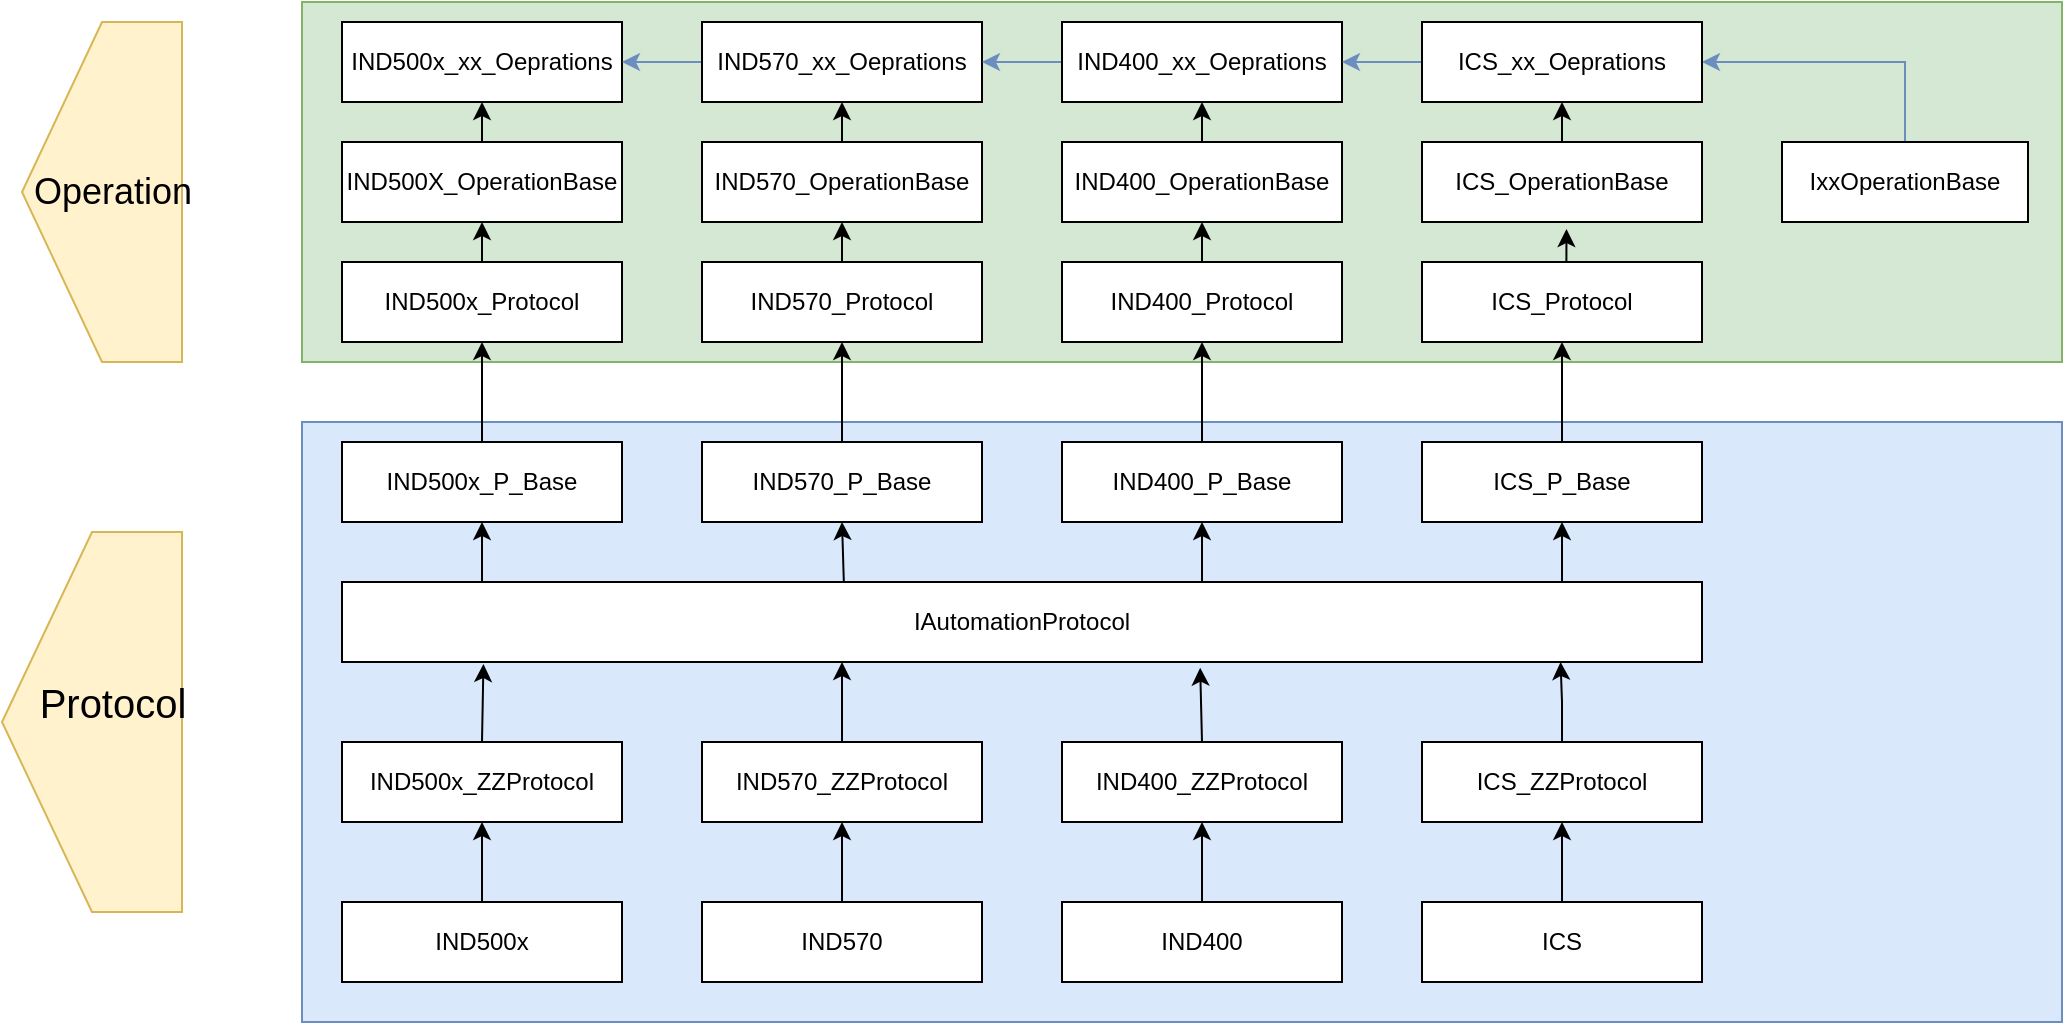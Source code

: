 <mxfile version="20.2.0" type="github">
  <diagram id="ZTMRkwRH3Y6STqkpY4_5" name="第 1 页">
    <mxGraphModel dx="1944" dy="723" grid="1" gridSize="10" guides="1" tooltips="1" connect="1" arrows="1" fold="1" page="1" pageScale="1" pageWidth="827" pageHeight="1169" math="0" shadow="0">
      <root>
        <mxCell id="0" />
        <mxCell id="1" parent="0" />
        <mxCell id="6fKO2jBU-R8SY8L-EKMl-99" value="" style="rounded=0;whiteSpace=wrap;html=1;fillColor=#dae8fc;strokeColor=#6c8ebf;" vertex="1" parent="1">
          <mxGeometry x="40" y="360" width="880" height="300" as="geometry" />
        </mxCell>
        <mxCell id="6fKO2jBU-R8SY8L-EKMl-82" value="" style="rounded=0;whiteSpace=wrap;html=1;fillColor=#d5e8d4;strokeColor=#82b366;" vertex="1" parent="1">
          <mxGeometry x="40" y="150" width="880" height="180" as="geometry" />
        </mxCell>
        <mxCell id="6fKO2jBU-R8SY8L-EKMl-38" style="edgeStyle=orthogonalEdgeStyle;rounded=0;orthogonalLoop=1;jettySize=auto;html=1;exitX=0.5;exitY=0;exitDx=0;exitDy=0;entryX=0.5;entryY=1;entryDx=0;entryDy=0;" edge="1" parent="1" source="6fKO2jBU-R8SY8L-EKMl-87" target="6fKO2jBU-R8SY8L-EKMl-10">
          <mxGeometry relative="1" as="geometry">
            <mxPoint x="130" y="560" as="sourcePoint" />
          </mxGeometry>
        </mxCell>
        <mxCell id="6fKO2jBU-R8SY8L-EKMl-40" style="edgeStyle=orthogonalEdgeStyle;rounded=0;orthogonalLoop=1;jettySize=auto;html=1;exitX=0.5;exitY=0;exitDx=0;exitDy=0;entryX=0.5;entryY=1;entryDx=0;entryDy=0;" edge="1" parent="1" source="6fKO2jBU-R8SY8L-EKMl-88" target="6fKO2jBU-R8SY8L-EKMl-11">
          <mxGeometry relative="1" as="geometry">
            <mxPoint x="310" y="560" as="sourcePoint" />
          </mxGeometry>
        </mxCell>
        <mxCell id="6fKO2jBU-R8SY8L-EKMl-43" style="edgeStyle=orthogonalEdgeStyle;rounded=0;orthogonalLoop=1;jettySize=auto;html=1;entryX=0.5;entryY=1;entryDx=0;entryDy=0;" edge="1" parent="1" source="6fKO2jBU-R8SY8L-EKMl-86" target="6fKO2jBU-R8SY8L-EKMl-12">
          <mxGeometry relative="1" as="geometry">
            <mxPoint x="490" y="560" as="sourcePoint" />
          </mxGeometry>
        </mxCell>
        <mxCell id="6fKO2jBU-R8SY8L-EKMl-44" style="edgeStyle=orthogonalEdgeStyle;rounded=0;orthogonalLoop=1;jettySize=auto;html=1;exitX=0.5;exitY=0;exitDx=0;exitDy=0;entryX=0.5;entryY=1;entryDx=0;entryDy=0;" edge="1" parent="1" source="6fKO2jBU-R8SY8L-EKMl-85" target="6fKO2jBU-R8SY8L-EKMl-13">
          <mxGeometry relative="1" as="geometry">
            <mxPoint x="670" y="560" as="sourcePoint" />
          </mxGeometry>
        </mxCell>
        <mxCell id="6fKO2jBU-R8SY8L-EKMl-49" style="edgeStyle=orthogonalEdgeStyle;rounded=0;orthogonalLoop=1;jettySize=auto;html=1;exitX=0.5;exitY=0;exitDx=0;exitDy=0;entryX=0.104;entryY=1.025;entryDx=0;entryDy=0;entryPerimeter=0;" edge="1" parent="1" source="6fKO2jBU-R8SY8L-EKMl-10" target="6fKO2jBU-R8SY8L-EKMl-14">
          <mxGeometry relative="1" as="geometry" />
        </mxCell>
        <mxCell id="6fKO2jBU-R8SY8L-EKMl-10" value="IND500x_ZZProtocol" style="rounded=0;whiteSpace=wrap;html=1;" vertex="1" parent="1">
          <mxGeometry x="60" y="520" width="140" height="40" as="geometry" />
        </mxCell>
        <mxCell id="6fKO2jBU-R8SY8L-EKMl-47" style="edgeStyle=orthogonalEdgeStyle;rounded=0;orthogonalLoop=1;jettySize=auto;html=1;" edge="1" parent="1">
          <mxGeometry relative="1" as="geometry">
            <mxPoint x="310" y="530" as="sourcePoint" />
            <mxPoint x="310" y="480" as="targetPoint" />
          </mxGeometry>
        </mxCell>
        <mxCell id="6fKO2jBU-R8SY8L-EKMl-11" value="IND570_ZZProtocol" style="rounded=0;whiteSpace=wrap;html=1;" vertex="1" parent="1">
          <mxGeometry x="240" y="520" width="140" height="40" as="geometry" />
        </mxCell>
        <mxCell id="6fKO2jBU-R8SY8L-EKMl-46" style="edgeStyle=orthogonalEdgeStyle;rounded=0;orthogonalLoop=1;jettySize=auto;html=1;exitX=0.5;exitY=0;exitDx=0;exitDy=0;entryX=0.631;entryY=1.071;entryDx=0;entryDy=0;entryPerimeter=0;" edge="1" parent="1" source="6fKO2jBU-R8SY8L-EKMl-12" target="6fKO2jBU-R8SY8L-EKMl-14">
          <mxGeometry relative="1" as="geometry">
            <mxPoint x="500" y="490" as="targetPoint" />
          </mxGeometry>
        </mxCell>
        <mxCell id="6fKO2jBU-R8SY8L-EKMl-12" value="IND400_ZZProtocol" style="rounded=0;whiteSpace=wrap;html=1;" vertex="1" parent="1">
          <mxGeometry x="420" y="520" width="140" height="40" as="geometry" />
        </mxCell>
        <mxCell id="6fKO2jBU-R8SY8L-EKMl-45" style="edgeStyle=orthogonalEdgeStyle;rounded=0;orthogonalLoop=1;jettySize=auto;html=1;exitX=0.5;exitY=0;exitDx=0;exitDy=0;entryX=0.896;entryY=1;entryDx=0;entryDy=0;entryPerimeter=0;" edge="1" parent="1" source="6fKO2jBU-R8SY8L-EKMl-13" target="6fKO2jBU-R8SY8L-EKMl-14">
          <mxGeometry relative="1" as="geometry" />
        </mxCell>
        <mxCell id="6fKO2jBU-R8SY8L-EKMl-13" value="ICS_ZZProtocol" style="rounded=0;whiteSpace=wrap;html=1;" vertex="1" parent="1">
          <mxGeometry x="600" y="520" width="140" height="40" as="geometry" />
        </mxCell>
        <mxCell id="6fKO2jBU-R8SY8L-EKMl-14" value="IAutomationProtocol" style="rounded=0;whiteSpace=wrap;html=1;" vertex="1" parent="1">
          <mxGeometry x="60" y="440" width="680" height="40" as="geometry" />
        </mxCell>
        <mxCell id="6fKO2jBU-R8SY8L-EKMl-51" style="edgeStyle=orthogonalEdgeStyle;rounded=0;orthogonalLoop=1;jettySize=auto;html=1;entryX=0.5;entryY=1;entryDx=0;entryDy=0;" edge="1" parent="1" target="6fKO2jBU-R8SY8L-EKMl-15">
          <mxGeometry relative="1" as="geometry">
            <mxPoint x="145" y="440" as="sourcePoint" />
          </mxGeometry>
        </mxCell>
        <mxCell id="6fKO2jBU-R8SY8L-EKMl-57" value="" style="edgeStyle=orthogonalEdgeStyle;rounded=0;orthogonalLoop=1;jettySize=auto;html=1;entryX=0.5;entryY=1;entryDx=0;entryDy=0;" edge="1" parent="1" source="6fKO2jBU-R8SY8L-EKMl-15" target="6fKO2jBU-R8SY8L-EKMl-19">
          <mxGeometry relative="1" as="geometry" />
        </mxCell>
        <mxCell id="6fKO2jBU-R8SY8L-EKMl-15" value="IND500x_P_Base" style="rounded=0;whiteSpace=wrap;html=1;" vertex="1" parent="1">
          <mxGeometry x="60" y="370" width="140" height="40" as="geometry" />
        </mxCell>
        <mxCell id="6fKO2jBU-R8SY8L-EKMl-54" style="edgeStyle=orthogonalEdgeStyle;rounded=0;orthogonalLoop=1;jettySize=auto;html=1;exitX=0.369;exitY=-0.003;exitDx=0;exitDy=0;entryX=0.5;entryY=1;entryDx=0;entryDy=0;exitPerimeter=0;" edge="1" parent="1" source="6fKO2jBU-R8SY8L-EKMl-14" target="6fKO2jBU-R8SY8L-EKMl-16">
          <mxGeometry relative="1" as="geometry" />
        </mxCell>
        <mxCell id="6fKO2jBU-R8SY8L-EKMl-60" style="edgeStyle=orthogonalEdgeStyle;rounded=0;orthogonalLoop=1;jettySize=auto;html=1;exitX=0.5;exitY=0;exitDx=0;exitDy=0;entryX=0.5;entryY=1;entryDx=0;entryDy=0;" edge="1" parent="1" source="6fKO2jBU-R8SY8L-EKMl-16" target="6fKO2jBU-R8SY8L-EKMl-21">
          <mxGeometry relative="1" as="geometry" />
        </mxCell>
        <mxCell id="6fKO2jBU-R8SY8L-EKMl-16" value="IND570_P_Base" style="rounded=0;whiteSpace=wrap;html=1;" vertex="1" parent="1">
          <mxGeometry x="240" y="370" width="140" height="40" as="geometry" />
        </mxCell>
        <mxCell id="6fKO2jBU-R8SY8L-EKMl-61" style="edgeStyle=orthogonalEdgeStyle;rounded=0;orthogonalLoop=1;jettySize=auto;html=1;exitX=0.5;exitY=0;exitDx=0;exitDy=0;entryX=0.5;entryY=1;entryDx=0;entryDy=0;" edge="1" parent="1" source="6fKO2jBU-R8SY8L-EKMl-17" target="6fKO2jBU-R8SY8L-EKMl-22">
          <mxGeometry relative="1" as="geometry" />
        </mxCell>
        <mxCell id="6fKO2jBU-R8SY8L-EKMl-98" style="edgeStyle=orthogonalEdgeStyle;rounded=0;orthogonalLoop=1;jettySize=auto;html=1;entryX=0.5;entryY=1;entryDx=0;entryDy=0;" edge="1" parent="1" target="6fKO2jBU-R8SY8L-EKMl-17">
          <mxGeometry relative="1" as="geometry">
            <mxPoint x="490" y="440" as="sourcePoint" />
            <Array as="points">
              <mxPoint x="493" y="440" />
              <mxPoint x="490" y="440" />
            </Array>
          </mxGeometry>
        </mxCell>
        <mxCell id="6fKO2jBU-R8SY8L-EKMl-17" value="IND400_P_Base" style="rounded=0;whiteSpace=wrap;html=1;" vertex="1" parent="1">
          <mxGeometry x="420" y="370" width="140" height="40" as="geometry" />
        </mxCell>
        <mxCell id="6fKO2jBU-R8SY8L-EKMl-56" style="edgeStyle=orthogonalEdgeStyle;rounded=0;orthogonalLoop=1;jettySize=auto;html=1;exitX=0.902;exitY=0;exitDx=0;exitDy=0;entryX=0.5;entryY=1;entryDx=0;entryDy=0;exitPerimeter=0;" edge="1" parent="1" source="6fKO2jBU-R8SY8L-EKMl-14" target="6fKO2jBU-R8SY8L-EKMl-18">
          <mxGeometry relative="1" as="geometry" />
        </mxCell>
        <mxCell id="6fKO2jBU-R8SY8L-EKMl-62" style="edgeStyle=orthogonalEdgeStyle;rounded=0;orthogonalLoop=1;jettySize=auto;html=1;exitX=0.5;exitY=0;exitDx=0;exitDy=0;entryX=0.5;entryY=1;entryDx=0;entryDy=0;" edge="1" parent="1" source="6fKO2jBU-R8SY8L-EKMl-18" target="6fKO2jBU-R8SY8L-EKMl-23">
          <mxGeometry relative="1" as="geometry" />
        </mxCell>
        <mxCell id="6fKO2jBU-R8SY8L-EKMl-18" value="ICS_P_Base" style="rounded=0;whiteSpace=wrap;html=1;" vertex="1" parent="1">
          <mxGeometry x="600" y="370" width="140" height="40" as="geometry" />
        </mxCell>
        <mxCell id="6fKO2jBU-R8SY8L-EKMl-66" style="edgeStyle=orthogonalEdgeStyle;rounded=0;orthogonalLoop=1;jettySize=auto;html=1;exitX=0.5;exitY=0;exitDx=0;exitDy=0;entryX=0.5;entryY=1;entryDx=0;entryDy=0;" edge="1" parent="1" source="6fKO2jBU-R8SY8L-EKMl-19" target="6fKO2jBU-R8SY8L-EKMl-24">
          <mxGeometry relative="1" as="geometry" />
        </mxCell>
        <mxCell id="6fKO2jBU-R8SY8L-EKMl-19" value="IND500x_Protocol" style="rounded=0;whiteSpace=wrap;html=1;" vertex="1" parent="1">
          <mxGeometry x="60" y="280" width="140" height="40" as="geometry" />
        </mxCell>
        <mxCell id="6fKO2jBU-R8SY8L-EKMl-65" style="edgeStyle=orthogonalEdgeStyle;rounded=0;orthogonalLoop=1;jettySize=auto;html=1;exitX=0.5;exitY=0;exitDx=0;exitDy=0;entryX=0.5;entryY=1;entryDx=0;entryDy=0;" edge="1" parent="1" source="6fKO2jBU-R8SY8L-EKMl-21" target="6fKO2jBU-R8SY8L-EKMl-25">
          <mxGeometry relative="1" as="geometry" />
        </mxCell>
        <mxCell id="6fKO2jBU-R8SY8L-EKMl-21" value="IND570_Protocol" style="rounded=0;whiteSpace=wrap;html=1;" vertex="1" parent="1">
          <mxGeometry x="240" y="280" width="140" height="40" as="geometry" />
        </mxCell>
        <mxCell id="6fKO2jBU-R8SY8L-EKMl-64" style="edgeStyle=orthogonalEdgeStyle;rounded=0;orthogonalLoop=1;jettySize=auto;html=1;exitX=0.5;exitY=0;exitDx=0;exitDy=0;entryX=0.5;entryY=1;entryDx=0;entryDy=0;" edge="1" parent="1" source="6fKO2jBU-R8SY8L-EKMl-22" target="6fKO2jBU-R8SY8L-EKMl-26">
          <mxGeometry relative="1" as="geometry" />
        </mxCell>
        <mxCell id="6fKO2jBU-R8SY8L-EKMl-22" value="IND400_Protocol" style="rounded=0;whiteSpace=wrap;html=1;" vertex="1" parent="1">
          <mxGeometry x="420" y="280" width="140" height="40" as="geometry" />
        </mxCell>
        <mxCell id="6fKO2jBU-R8SY8L-EKMl-63" style="edgeStyle=orthogonalEdgeStyle;rounded=0;orthogonalLoop=1;jettySize=auto;html=1;exitX=0.5;exitY=0;exitDx=0;exitDy=0;entryX=0.516;entryY=1.088;entryDx=0;entryDy=0;entryPerimeter=0;" edge="1" parent="1" source="6fKO2jBU-R8SY8L-EKMl-23" target="6fKO2jBU-R8SY8L-EKMl-27">
          <mxGeometry relative="1" as="geometry" />
        </mxCell>
        <mxCell id="6fKO2jBU-R8SY8L-EKMl-23" value="ICS_Protocol" style="rounded=0;whiteSpace=wrap;html=1;" vertex="1" parent="1">
          <mxGeometry x="600" y="280" width="140" height="40" as="geometry" />
        </mxCell>
        <mxCell id="6fKO2jBU-R8SY8L-EKMl-73" style="edgeStyle=orthogonalEdgeStyle;rounded=0;orthogonalLoop=1;jettySize=auto;html=1;exitX=0.5;exitY=0;exitDx=0;exitDy=0;entryX=0.5;entryY=1;entryDx=0;entryDy=0;" edge="1" parent="1" source="6fKO2jBU-R8SY8L-EKMl-24" target="6fKO2jBU-R8SY8L-EKMl-67">
          <mxGeometry relative="1" as="geometry" />
        </mxCell>
        <mxCell id="6fKO2jBU-R8SY8L-EKMl-24" value="IND500X_OperationBase" style="rounded=0;whiteSpace=wrap;html=1;" vertex="1" parent="1">
          <mxGeometry x="60" y="220" width="140" height="40" as="geometry" />
        </mxCell>
        <mxCell id="6fKO2jBU-R8SY8L-EKMl-74" style="edgeStyle=orthogonalEdgeStyle;rounded=0;orthogonalLoop=1;jettySize=auto;html=1;exitX=0.5;exitY=0;exitDx=0;exitDy=0;entryX=0.5;entryY=1;entryDx=0;entryDy=0;" edge="1" parent="1" source="6fKO2jBU-R8SY8L-EKMl-25" target="6fKO2jBU-R8SY8L-EKMl-68">
          <mxGeometry relative="1" as="geometry" />
        </mxCell>
        <mxCell id="6fKO2jBU-R8SY8L-EKMl-25" value="IND570_OperationBase" style="rounded=0;whiteSpace=wrap;html=1;" vertex="1" parent="1">
          <mxGeometry x="240" y="220" width="140" height="40" as="geometry" />
        </mxCell>
        <mxCell id="6fKO2jBU-R8SY8L-EKMl-75" style="edgeStyle=orthogonalEdgeStyle;rounded=0;orthogonalLoop=1;jettySize=auto;html=1;exitX=0.5;exitY=0;exitDx=0;exitDy=0;entryX=0.5;entryY=1;entryDx=0;entryDy=0;" edge="1" parent="1" source="6fKO2jBU-R8SY8L-EKMl-26" target="6fKO2jBU-R8SY8L-EKMl-69">
          <mxGeometry relative="1" as="geometry" />
        </mxCell>
        <mxCell id="6fKO2jBU-R8SY8L-EKMl-26" value="IND400_OperationBase" style="rounded=0;whiteSpace=wrap;html=1;" vertex="1" parent="1">
          <mxGeometry x="420" y="220" width="140" height="40" as="geometry" />
        </mxCell>
        <mxCell id="6fKO2jBU-R8SY8L-EKMl-76" style="edgeStyle=orthogonalEdgeStyle;rounded=0;orthogonalLoop=1;jettySize=auto;html=1;exitX=0.5;exitY=0;exitDx=0;exitDy=0;entryX=0.5;entryY=1;entryDx=0;entryDy=0;" edge="1" parent="1" source="6fKO2jBU-R8SY8L-EKMl-27" target="6fKO2jBU-R8SY8L-EKMl-70">
          <mxGeometry relative="1" as="geometry" />
        </mxCell>
        <mxCell id="6fKO2jBU-R8SY8L-EKMl-27" value="ICS_OperationBase" style="rounded=0;whiteSpace=wrap;html=1;" vertex="1" parent="1">
          <mxGeometry x="600" y="220" width="140" height="40" as="geometry" />
        </mxCell>
        <mxCell id="6fKO2jBU-R8SY8L-EKMl-77" style="edgeStyle=orthogonalEdgeStyle;rounded=0;orthogonalLoop=1;jettySize=auto;html=1;exitX=0.5;exitY=0;exitDx=0;exitDy=0;entryX=1;entryY=0.5;entryDx=0;entryDy=0;fillColor=#dae8fc;strokeColor=#6c8ebf;" edge="1" parent="1" source="6fKO2jBU-R8SY8L-EKMl-30" target="6fKO2jBU-R8SY8L-EKMl-70">
          <mxGeometry relative="1" as="geometry" />
        </mxCell>
        <mxCell id="6fKO2jBU-R8SY8L-EKMl-30" value="IxxOperationBase" style="rounded=0;whiteSpace=wrap;html=1;" vertex="1" parent="1">
          <mxGeometry x="780" y="220" width="123" height="40" as="geometry" />
        </mxCell>
        <mxCell id="6fKO2jBU-R8SY8L-EKMl-67" value="IND500x_xx_Oeprations" style="rounded=0;whiteSpace=wrap;html=1;" vertex="1" parent="1">
          <mxGeometry x="60" y="160" width="140" height="40" as="geometry" />
        </mxCell>
        <mxCell id="6fKO2jBU-R8SY8L-EKMl-80" value="" style="edgeStyle=orthogonalEdgeStyle;rounded=0;orthogonalLoop=1;jettySize=auto;html=1;fillColor=#dae8fc;strokeColor=#6c8ebf;" edge="1" parent="1" source="6fKO2jBU-R8SY8L-EKMl-68" target="6fKO2jBU-R8SY8L-EKMl-67">
          <mxGeometry relative="1" as="geometry" />
        </mxCell>
        <mxCell id="6fKO2jBU-R8SY8L-EKMl-68" value="IND570_xx_Oeprations" style="rounded=0;whiteSpace=wrap;html=1;" vertex="1" parent="1">
          <mxGeometry x="240" y="160" width="140" height="40" as="geometry" />
        </mxCell>
        <mxCell id="6fKO2jBU-R8SY8L-EKMl-79" value="" style="edgeStyle=orthogonalEdgeStyle;rounded=0;orthogonalLoop=1;jettySize=auto;html=1;fillColor=#dae8fc;strokeColor=#6c8ebf;" edge="1" parent="1" source="6fKO2jBU-R8SY8L-EKMl-69" target="6fKO2jBU-R8SY8L-EKMl-68">
          <mxGeometry relative="1" as="geometry" />
        </mxCell>
        <mxCell id="6fKO2jBU-R8SY8L-EKMl-69" value="IND400_xx_Oeprations" style="rounded=0;whiteSpace=wrap;html=1;" vertex="1" parent="1">
          <mxGeometry x="420" y="160" width="140" height="40" as="geometry" />
        </mxCell>
        <mxCell id="6fKO2jBU-R8SY8L-EKMl-78" value="" style="edgeStyle=orthogonalEdgeStyle;rounded=0;orthogonalLoop=1;jettySize=auto;html=1;fillColor=#dae8fc;strokeColor=#6c8ebf;" edge="1" parent="1" source="6fKO2jBU-R8SY8L-EKMl-70" target="6fKO2jBU-R8SY8L-EKMl-69">
          <mxGeometry relative="1" as="geometry" />
        </mxCell>
        <mxCell id="6fKO2jBU-R8SY8L-EKMl-70" value="ICS_xx_Oeprations" style="rounded=0;whiteSpace=wrap;html=1;" vertex="1" parent="1">
          <mxGeometry x="600" y="160" width="140" height="40" as="geometry" />
        </mxCell>
        <mxCell id="6fKO2jBU-R8SY8L-EKMl-85" value="ICS" style="rounded=0;whiteSpace=wrap;html=1;" vertex="1" parent="1">
          <mxGeometry x="600" y="600" width="140" height="40" as="geometry" />
        </mxCell>
        <mxCell id="6fKO2jBU-R8SY8L-EKMl-86" value="IND400" style="rounded=0;whiteSpace=wrap;html=1;" vertex="1" parent="1">
          <mxGeometry x="420" y="600" width="140" height="40" as="geometry" />
        </mxCell>
        <mxCell id="6fKO2jBU-R8SY8L-EKMl-87" value="IND500x" style="rounded=0;whiteSpace=wrap;html=1;" vertex="1" parent="1">
          <mxGeometry x="60" y="600" width="140" height="40" as="geometry" />
        </mxCell>
        <mxCell id="6fKO2jBU-R8SY8L-EKMl-88" value="IND570" style="rounded=0;whiteSpace=wrap;html=1;" vertex="1" parent="1">
          <mxGeometry x="240" y="600" width="140" height="40" as="geometry" />
        </mxCell>
        <mxCell id="6fKO2jBU-R8SY8L-EKMl-104" value="" style="verticalLabelPosition=bottom;verticalAlign=top;html=1;shape=offPageConnector;rounded=0;size=0.5;direction=south;fillColor=#fff2cc;strokeColor=#d6b656;" vertex="1" parent="1">
          <mxGeometry x="-110" y="415" width="90" height="190" as="geometry" />
        </mxCell>
        <mxCell id="6fKO2jBU-R8SY8L-EKMl-105" value="&lt;font style=&quot;font-size: 20px;&quot;&gt;Protocol&lt;/font&gt;" style="text;html=1;align=center;verticalAlign=middle;resizable=0;points=[];autosize=1;strokeColor=none;fillColor=none;" vertex="1" parent="1">
          <mxGeometry x="-105" y="480" width="100" height="40" as="geometry" />
        </mxCell>
        <mxCell id="6fKO2jBU-R8SY8L-EKMl-106" value="" style="verticalLabelPosition=bottom;verticalAlign=top;html=1;shape=offPageConnector;rounded=0;size=0.5;fontSize=20;direction=south;fillColor=#fff2cc;strokeColor=#d6b656;" vertex="1" parent="1">
          <mxGeometry x="-100" y="160" width="80" height="170" as="geometry" />
        </mxCell>
        <mxCell id="6fKO2jBU-R8SY8L-EKMl-107" value="&lt;font style=&quot;font-size: 18px;&quot;&gt;Operation&lt;/font&gt;" style="text;html=1;align=center;verticalAlign=middle;resizable=0;points=[];autosize=1;strokeColor=none;fillColor=none;" vertex="1" parent="1">
          <mxGeometry x="-105" y="225" width="100" height="40" as="geometry" />
        </mxCell>
      </root>
    </mxGraphModel>
  </diagram>
</mxfile>

